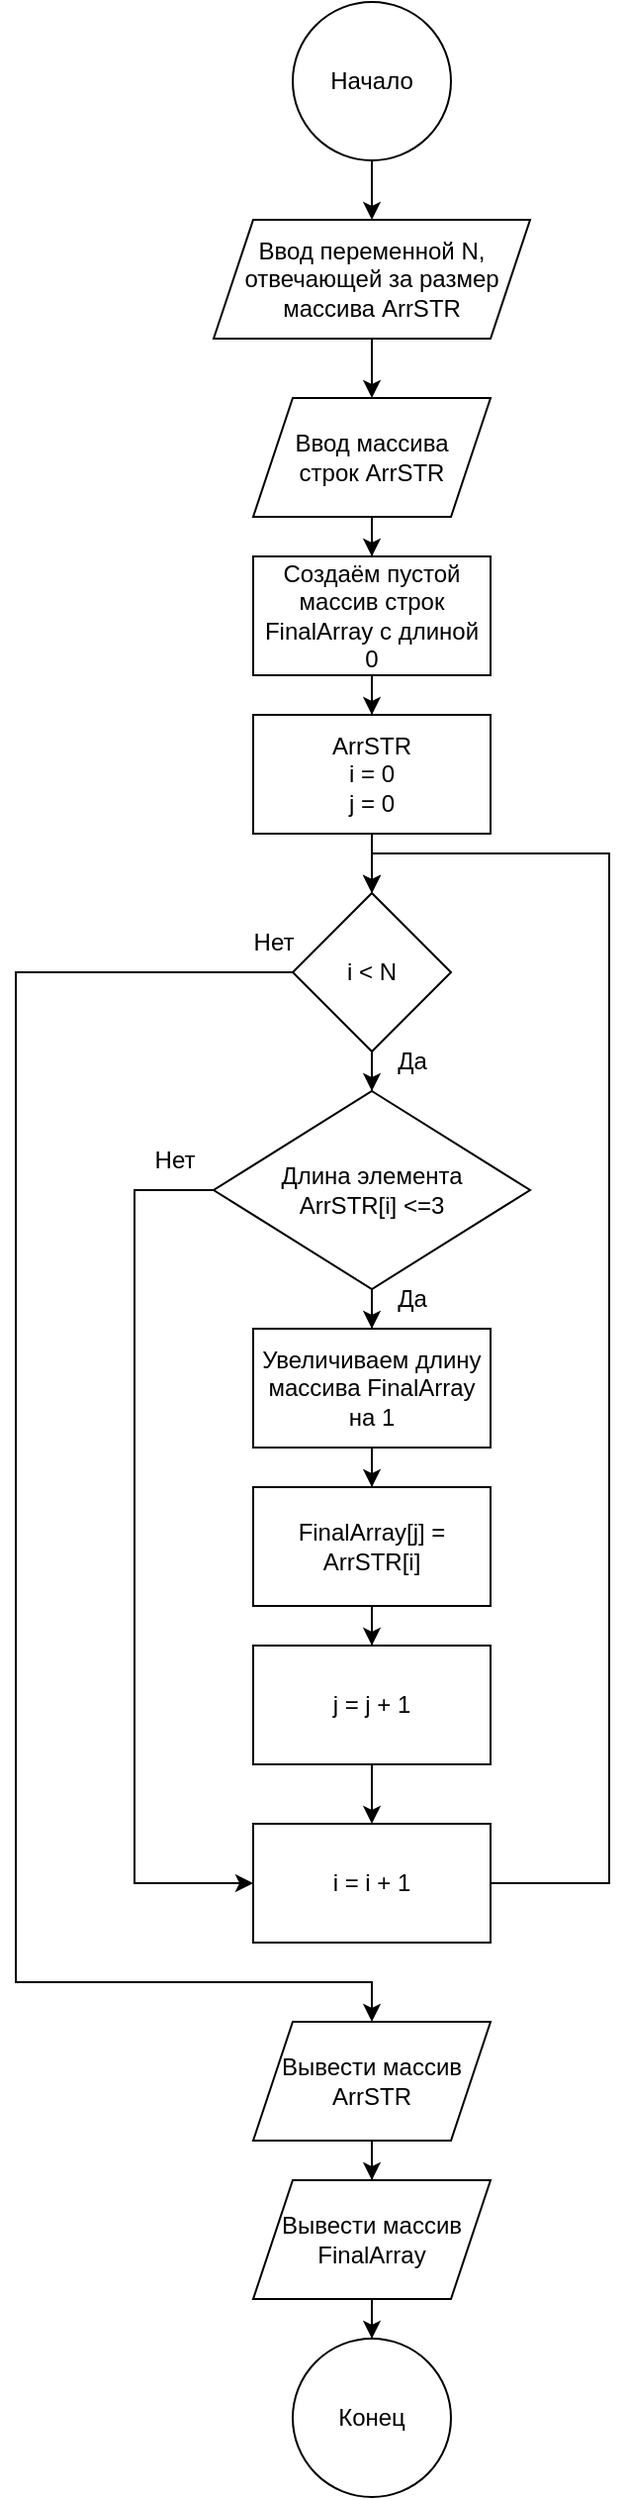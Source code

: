 <mxfile version="21.2.9" type="device">
  <diagram name="Страница 1" id="nLE2YMQjPGOfNL_rTo3L">
    <mxGraphModel dx="1120" dy="484" grid="1" gridSize="10" guides="1" tooltips="1" connect="1" arrows="1" fold="1" page="1" pageScale="1" pageWidth="827" pageHeight="1169" math="0" shadow="0">
      <root>
        <mxCell id="0" />
        <mxCell id="1" parent="0" />
        <mxCell id="-OvzKVSWten-OPp8QL8--5" style="edgeStyle=orthogonalEdgeStyle;rounded=0;orthogonalLoop=1;jettySize=auto;html=1;exitX=0.5;exitY=1;exitDx=0;exitDy=0;entryX=0.5;entryY=0;entryDx=0;entryDy=0;" edge="1" parent="1" source="jOHh10leO0LsWbspDSQH-1" target="-OvzKVSWten-OPp8QL8--1">
          <mxGeometry relative="1" as="geometry" />
        </mxCell>
        <mxCell id="jOHh10leO0LsWbspDSQH-1" value="Начало" style="ellipse;whiteSpace=wrap;html=1;aspect=fixed;" parent="1" vertex="1">
          <mxGeometry x="360" width="80" height="80" as="geometry" />
        </mxCell>
        <mxCell id="jOHh10leO0LsWbspDSQH-5" value="" style="edgeStyle=orthogonalEdgeStyle;rounded=0;orthogonalLoop=1;jettySize=auto;html=1;" parent="1" source="jOHh10leO0LsWbspDSQH-2" target="jOHh10leO0LsWbspDSQH-4" edge="1">
          <mxGeometry relative="1" as="geometry" />
        </mxCell>
        <mxCell id="jOHh10leO0LsWbspDSQH-2" value="Ввод массива&lt;br&gt;строк ArrSTR" style="shape=parallelogram;perimeter=parallelogramPerimeter;whiteSpace=wrap;html=1;fixedSize=1;" parent="1" vertex="1">
          <mxGeometry x="340" y="200" width="120" height="60" as="geometry" />
        </mxCell>
        <mxCell id="jOHh10leO0LsWbspDSQH-9" value="" style="edgeStyle=orthogonalEdgeStyle;rounded=0;orthogonalLoop=1;jettySize=auto;html=1;" parent="1" source="jOHh10leO0LsWbspDSQH-4" target="jOHh10leO0LsWbspDSQH-8" edge="1">
          <mxGeometry relative="1" as="geometry" />
        </mxCell>
        <mxCell id="jOHh10leO0LsWbspDSQH-4" value="Создаём пустой массив строк FinalArray с длиной 0" style="whiteSpace=wrap;html=1;" parent="1" vertex="1">
          <mxGeometry x="340" y="280" width="120" height="60" as="geometry" />
        </mxCell>
        <mxCell id="jOHh10leO0LsWbspDSQH-11" value="" style="edgeStyle=orthogonalEdgeStyle;rounded=0;orthogonalLoop=1;jettySize=auto;html=1;" parent="1" source="jOHh10leO0LsWbspDSQH-8" target="jOHh10leO0LsWbspDSQH-10" edge="1">
          <mxGeometry relative="1" as="geometry" />
        </mxCell>
        <mxCell id="jOHh10leO0LsWbspDSQH-8" value="ArrSTR&lt;br&gt;i = 0&lt;br&gt;j = 0" style="whiteSpace=wrap;html=1;" parent="1" vertex="1">
          <mxGeometry x="340" y="360" width="120" height="60" as="geometry" />
        </mxCell>
        <mxCell id="jOHh10leO0LsWbspDSQH-24" value="" style="edgeStyle=orthogonalEdgeStyle;rounded=0;orthogonalLoop=1;jettySize=auto;html=1;entryX=0.5;entryY=0;entryDx=0;entryDy=0;" parent="1" source="jOHh10leO0LsWbspDSQH-10" target="jOHh10leO0LsWbspDSQH-14" edge="1">
          <mxGeometry relative="1" as="geometry">
            <mxPoint x="420" y="630" as="targetPoint" />
          </mxGeometry>
        </mxCell>
        <mxCell id="jOHh10leO0LsWbspDSQH-32" style="edgeStyle=orthogonalEdgeStyle;rounded=0;orthogonalLoop=1;jettySize=auto;html=1;exitX=0;exitY=0.5;exitDx=0;exitDy=0;" parent="1" source="jOHh10leO0LsWbspDSQH-10" target="jOHh10leO0LsWbspDSQH-35" edge="1">
          <mxGeometry relative="1" as="geometry">
            <mxPoint x="390" y="1020" as="targetPoint" />
            <Array as="points">
              <mxPoint x="220" y="490" />
              <mxPoint x="220" y="1000" />
              <mxPoint x="400" y="1000" />
            </Array>
          </mxGeometry>
        </mxCell>
        <mxCell id="jOHh10leO0LsWbspDSQH-10" value="i &amp;lt; N" style="rhombus;whiteSpace=wrap;html=1;" parent="1" vertex="1">
          <mxGeometry x="360" y="450" width="80" height="80" as="geometry" />
        </mxCell>
        <mxCell id="jOHh10leO0LsWbspDSQH-16" value="" style="edgeStyle=orthogonalEdgeStyle;rounded=0;orthogonalLoop=1;jettySize=auto;html=1;" parent="1" source="jOHh10leO0LsWbspDSQH-14" target="jOHh10leO0LsWbspDSQH-15" edge="1">
          <mxGeometry relative="1" as="geometry" />
        </mxCell>
        <mxCell id="jOHh10leO0LsWbspDSQH-30" style="edgeStyle=orthogonalEdgeStyle;rounded=0;orthogonalLoop=1;jettySize=auto;html=1;entryX=0;entryY=0.5;entryDx=0;entryDy=0;" parent="1" source="jOHh10leO0LsWbspDSQH-14" target="jOHh10leO0LsWbspDSQH-28" edge="1">
          <mxGeometry relative="1" as="geometry">
            <Array as="points">
              <mxPoint x="280" y="600" />
              <mxPoint x="280" y="950" />
            </Array>
          </mxGeometry>
        </mxCell>
        <mxCell id="jOHh10leO0LsWbspDSQH-14" value="Длина элемента&lt;br&gt;ArrSTR[i] &amp;lt;=3" style="rhombus;whiteSpace=wrap;html=1;" parent="1" vertex="1">
          <mxGeometry x="320" y="550" width="160" height="100" as="geometry" />
        </mxCell>
        <mxCell id="jOHh10leO0LsWbspDSQH-18" value="" style="edgeStyle=orthogonalEdgeStyle;rounded=0;orthogonalLoop=1;jettySize=auto;html=1;" parent="1" source="jOHh10leO0LsWbspDSQH-15" target="jOHh10leO0LsWbspDSQH-17" edge="1">
          <mxGeometry relative="1" as="geometry" />
        </mxCell>
        <mxCell id="jOHh10leO0LsWbspDSQH-15" value="Увеличиваем длину массива FinalArray на 1" style="whiteSpace=wrap;html=1;" parent="1" vertex="1">
          <mxGeometry x="340" y="670" width="120" height="60" as="geometry" />
        </mxCell>
        <mxCell id="jOHh10leO0LsWbspDSQH-20" value="" style="edgeStyle=orthogonalEdgeStyle;rounded=0;orthogonalLoop=1;jettySize=auto;html=1;" parent="1" source="jOHh10leO0LsWbspDSQH-17" target="jOHh10leO0LsWbspDSQH-19" edge="1">
          <mxGeometry relative="1" as="geometry" />
        </mxCell>
        <mxCell id="jOHh10leO0LsWbspDSQH-17" value="FinalArray[j] = ArrSTR[i]" style="whiteSpace=wrap;html=1;" parent="1" vertex="1">
          <mxGeometry x="340" y="750" width="120" height="60" as="geometry" />
        </mxCell>
        <mxCell id="jOHh10leO0LsWbspDSQH-21" style="edgeStyle=orthogonalEdgeStyle;rounded=0;orthogonalLoop=1;jettySize=auto;html=1;entryX=0.5;entryY=0;entryDx=0;entryDy=0;exitX=1;exitY=0.5;exitDx=0;exitDy=0;" parent="1" source="jOHh10leO0LsWbspDSQH-28" target="jOHh10leO0LsWbspDSQH-10" edge="1">
          <mxGeometry relative="1" as="geometry">
            <mxPoint x="400" y="440" as="targetPoint" />
            <Array as="points">
              <mxPoint x="520" y="950" />
              <mxPoint x="520" y="430" />
              <mxPoint x="400" y="430" />
            </Array>
          </mxGeometry>
        </mxCell>
        <mxCell id="jOHh10leO0LsWbspDSQH-29" value="" style="edgeStyle=orthogonalEdgeStyle;rounded=0;orthogonalLoop=1;jettySize=auto;html=1;" parent="1" source="jOHh10leO0LsWbspDSQH-19" target="jOHh10leO0LsWbspDSQH-28" edge="1">
          <mxGeometry relative="1" as="geometry" />
        </mxCell>
        <mxCell id="jOHh10leO0LsWbspDSQH-19" value="j = j + 1&lt;br&gt;" style="whiteSpace=wrap;html=1;" parent="1" vertex="1">
          <mxGeometry x="340" y="830" width="120" height="60" as="geometry" />
        </mxCell>
        <mxCell id="jOHh10leO0LsWbspDSQH-22" value="Да" style="text;html=1;align=center;verticalAlign=middle;resizable=0;points=[];autosize=1;strokeColor=none;fillColor=none;" parent="1" vertex="1">
          <mxGeometry x="400" y="640" width="40" height="30" as="geometry" />
        </mxCell>
        <mxCell id="jOHh10leO0LsWbspDSQH-23" value="Да" style="text;html=1;align=center;verticalAlign=middle;resizable=0;points=[];autosize=1;strokeColor=none;fillColor=none;" parent="1" vertex="1">
          <mxGeometry x="400" y="520" width="40" height="30" as="geometry" />
        </mxCell>
        <mxCell id="jOHh10leO0LsWbspDSQH-28" value="i = i + 1" style="whiteSpace=wrap;html=1;" parent="1" vertex="1">
          <mxGeometry x="340" y="920" width="120" height="60" as="geometry" />
        </mxCell>
        <mxCell id="jOHh10leO0LsWbspDSQH-31" value="Нет" style="text;html=1;align=center;verticalAlign=middle;resizable=0;points=[];autosize=1;strokeColor=none;fillColor=none;" parent="1" vertex="1">
          <mxGeometry x="280" y="570" width="40" height="30" as="geometry" />
        </mxCell>
        <mxCell id="jOHh10leO0LsWbspDSQH-33" value="Нет" style="text;html=1;align=center;verticalAlign=middle;resizable=0;points=[];autosize=1;strokeColor=none;fillColor=none;" parent="1" vertex="1">
          <mxGeometry x="330" y="460" width="40" height="30" as="geometry" />
        </mxCell>
        <mxCell id="jOHh10leO0LsWbspDSQH-37" value="" style="edgeStyle=orthogonalEdgeStyle;rounded=0;orthogonalLoop=1;jettySize=auto;html=1;" parent="1" source="jOHh10leO0LsWbspDSQH-35" target="jOHh10leO0LsWbspDSQH-36" edge="1">
          <mxGeometry relative="1" as="geometry" />
        </mxCell>
        <mxCell id="jOHh10leO0LsWbspDSQH-35" value="Вывести массив ArrSTR" style="shape=parallelogram;perimeter=parallelogramPerimeter;whiteSpace=wrap;html=1;fixedSize=1;" parent="1" vertex="1">
          <mxGeometry x="340" y="1020" width="120" height="60" as="geometry" />
        </mxCell>
        <mxCell id="jOHh10leO0LsWbspDSQH-39" value="" style="edgeStyle=orthogonalEdgeStyle;rounded=0;orthogonalLoop=1;jettySize=auto;html=1;" parent="1" source="jOHh10leO0LsWbspDSQH-36" target="jOHh10leO0LsWbspDSQH-38" edge="1">
          <mxGeometry relative="1" as="geometry" />
        </mxCell>
        <mxCell id="jOHh10leO0LsWbspDSQH-36" value="Вывести массив FinalArray" style="shape=parallelogram;perimeter=parallelogramPerimeter;whiteSpace=wrap;html=1;fixedSize=1;" parent="1" vertex="1">
          <mxGeometry x="340" y="1100" width="120" height="60" as="geometry" />
        </mxCell>
        <mxCell id="jOHh10leO0LsWbspDSQH-38" value="Конец" style="ellipse;whiteSpace=wrap;html=1;" parent="1" vertex="1">
          <mxGeometry x="360" y="1180" width="80" height="80" as="geometry" />
        </mxCell>
        <mxCell id="-OvzKVSWten-OPp8QL8--3" style="edgeStyle=orthogonalEdgeStyle;rounded=0;orthogonalLoop=1;jettySize=auto;html=1;exitX=0.5;exitY=1;exitDx=0;exitDy=0;entryX=0.5;entryY=0;entryDx=0;entryDy=0;" edge="1" parent="1" source="-OvzKVSWten-OPp8QL8--1" target="jOHh10leO0LsWbspDSQH-2">
          <mxGeometry relative="1" as="geometry" />
        </mxCell>
        <mxCell id="-OvzKVSWten-OPp8QL8--1" value="Ввод переменной N, отвечающей за размер массива ArrSTR" style="shape=parallelogram;perimeter=parallelogramPerimeter;whiteSpace=wrap;html=1;fixedSize=1;" vertex="1" parent="1">
          <mxGeometry x="320" y="110" width="160" height="60" as="geometry" />
        </mxCell>
      </root>
    </mxGraphModel>
  </diagram>
</mxfile>
